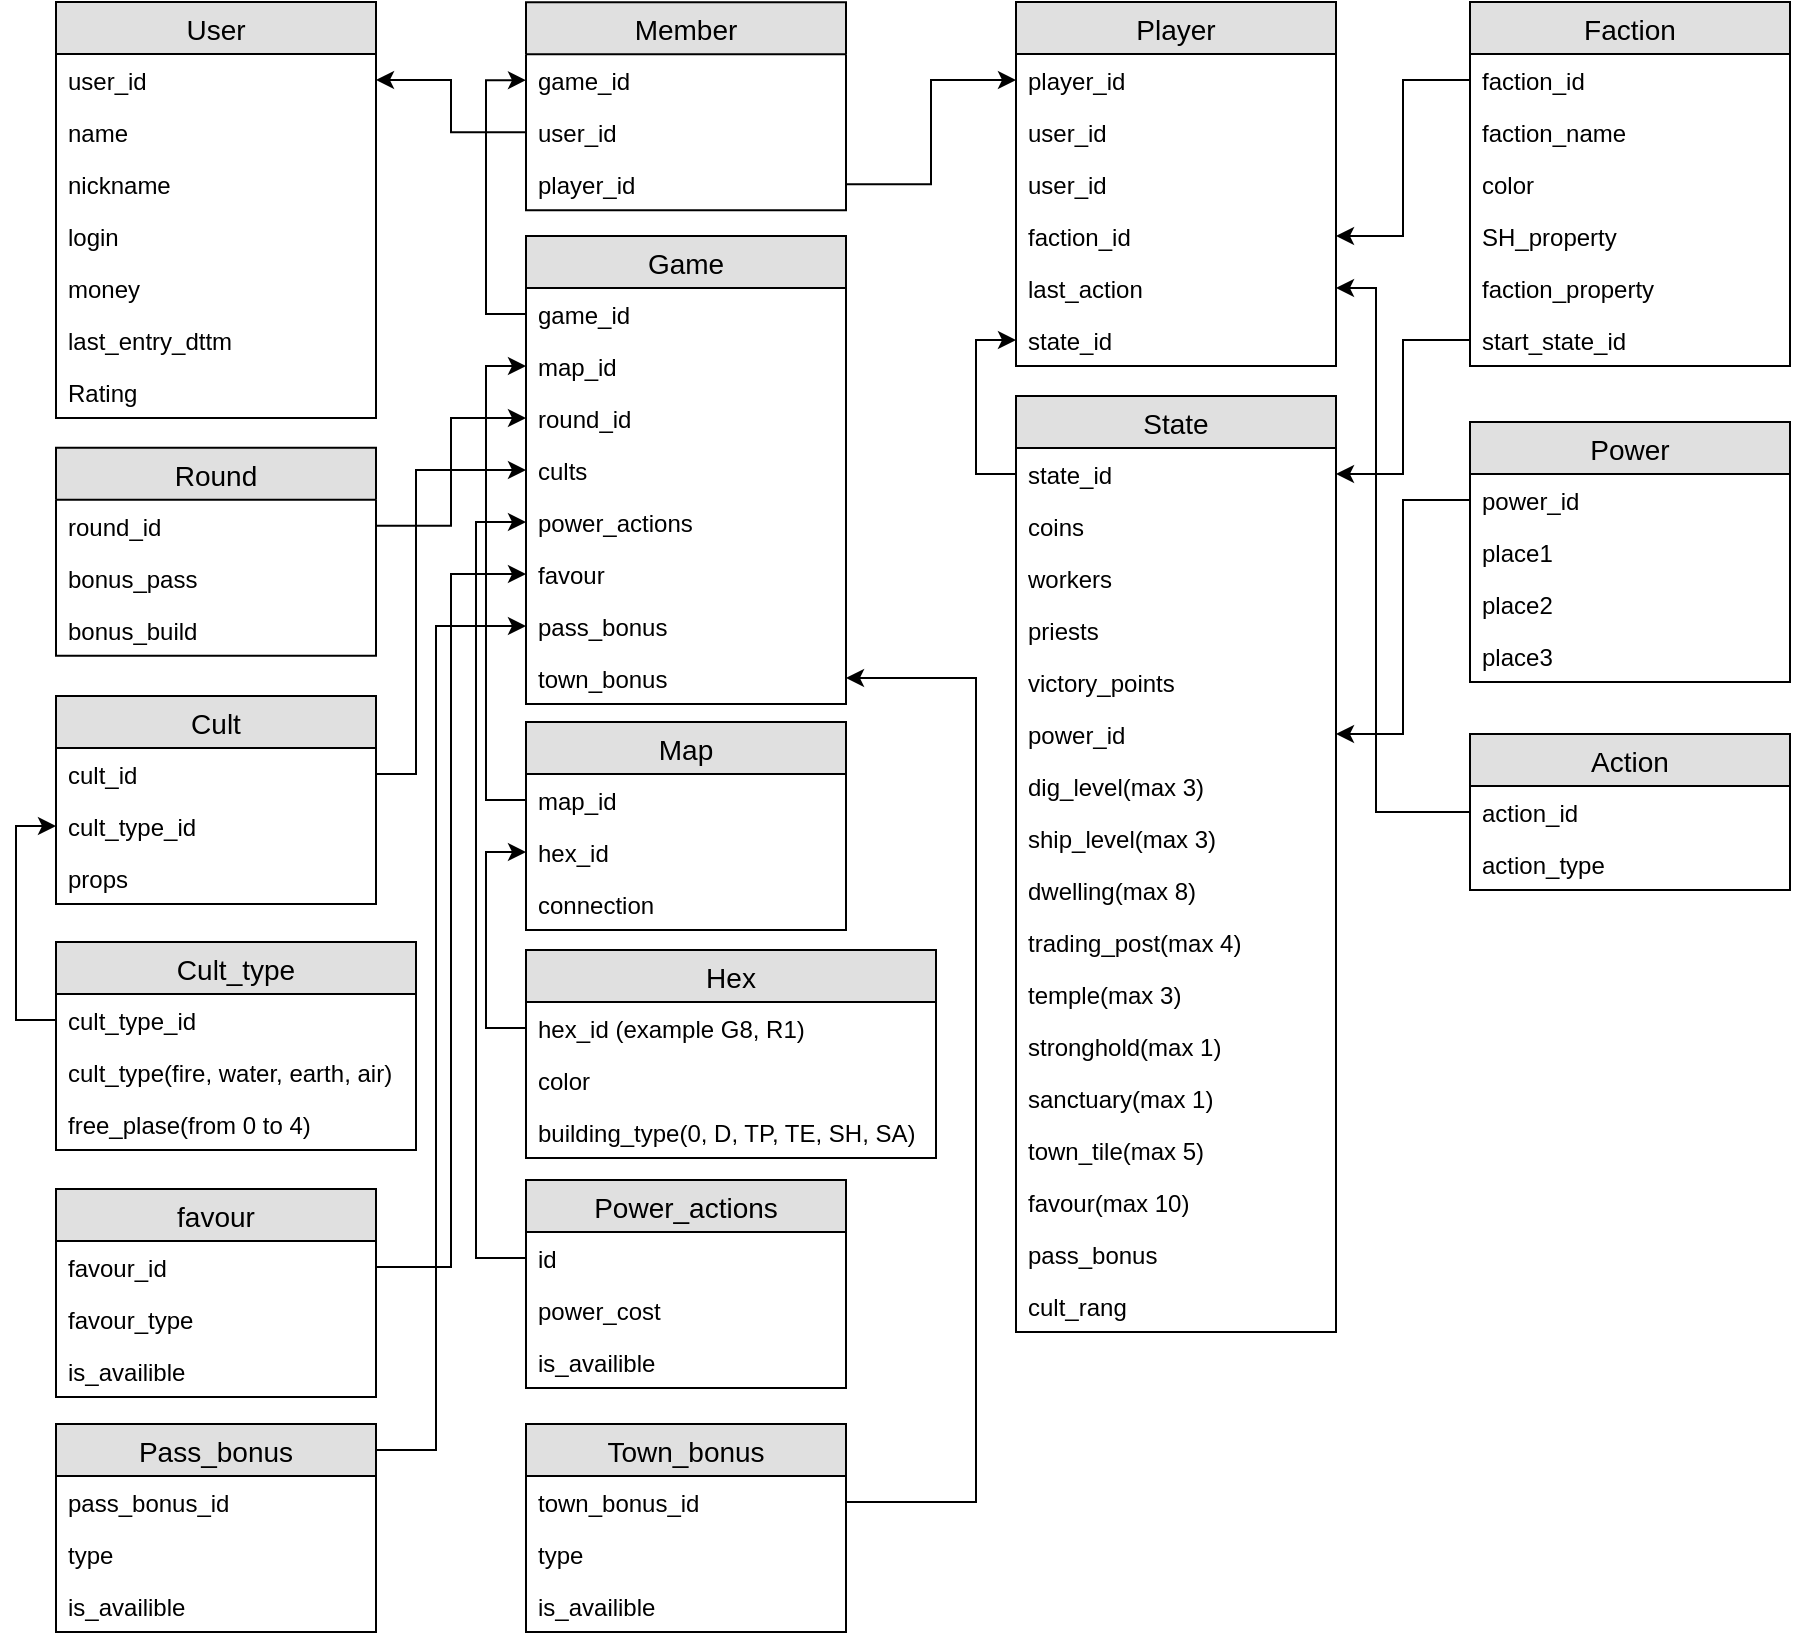 <mxfile version="10.4.9" type="google"><diagram id="BdYGTo32HcJid23XzdT5" name="Page-1"><mxGraphModel dx="1837" dy="1751" grid="1" gridSize="10" guides="1" tooltips="1" connect="1" arrows="1" fold="1" page="1" pageScale="1" pageWidth="827" pageHeight="1169" math="0" shadow="0"><root><mxCell id="0"/><mxCell id="1" parent="0"/><mxCell id="gGDoFCY9pYOaYaGUOBE8-13" value="Faction" style="swimlane;fontStyle=0;childLayout=stackLayout;horizontal=1;startSize=26;fillColor=#e0e0e0;horizontalStack=0;resizeParent=1;resizeParentMax=0;resizeLast=0;collapsible=1;marginBottom=0;swimlaneFillColor=#ffffff;align=center;fontSize=14;" vertex="1" parent="1"><mxGeometry x="667" y="-720" width="160" height="182" as="geometry"/></mxCell><mxCell id="gGDoFCY9pYOaYaGUOBE8-14" value="faction_id" style="text;strokeColor=none;fillColor=none;spacingLeft=4;spacingRight=4;overflow=hidden;rotatable=0;points=[[0,0.5],[1,0.5]];portConstraint=eastwest;fontSize=12;" vertex="1" parent="gGDoFCY9pYOaYaGUOBE8-13"><mxGeometry y="26" width="160" height="26" as="geometry"/></mxCell><mxCell id="gGDoFCY9pYOaYaGUOBE8-15" value="faction_name" style="text;strokeColor=none;fillColor=none;spacingLeft=4;spacingRight=4;overflow=hidden;rotatable=0;points=[[0,0.5],[1,0.5]];portConstraint=eastwest;fontSize=12;" vertex="1" parent="gGDoFCY9pYOaYaGUOBE8-13"><mxGeometry y="52" width="160" height="26" as="geometry"/></mxCell><mxCell id="gGDoFCY9pYOaYaGUOBE8-51" value="color" style="text;strokeColor=none;fillColor=none;spacingLeft=4;spacingRight=4;overflow=hidden;rotatable=0;points=[[0,0.5],[1,0.5]];portConstraint=eastwest;fontSize=12;" vertex="1" parent="gGDoFCY9pYOaYaGUOBE8-13"><mxGeometry y="78" width="160" height="26" as="geometry"/></mxCell><mxCell id="gGDoFCY9pYOaYaGUOBE8-143" value="SH_property" style="text;strokeColor=none;fillColor=none;spacingLeft=4;spacingRight=4;overflow=hidden;rotatable=0;points=[[0,0.5],[1,0.5]];portConstraint=eastwest;fontSize=12;" vertex="1" parent="gGDoFCY9pYOaYaGUOBE8-13"><mxGeometry y="104" width="160" height="26" as="geometry"/></mxCell><mxCell id="gGDoFCY9pYOaYaGUOBE8-144" value="faction_property" style="text;strokeColor=none;fillColor=none;spacingLeft=4;spacingRight=4;overflow=hidden;rotatable=0;points=[[0,0.5],[1,0.5]];portConstraint=eastwest;fontSize=12;" vertex="1" parent="gGDoFCY9pYOaYaGUOBE8-13"><mxGeometry y="130" width="160" height="26" as="geometry"/></mxCell><mxCell id="gGDoFCY9pYOaYaGUOBE8-183" value="start_state_id" style="text;strokeColor=none;fillColor=none;spacingLeft=4;spacingRight=4;overflow=hidden;rotatable=0;points=[[0,0.5],[1,0.5]];portConstraint=eastwest;fontSize=12;" vertex="1" parent="gGDoFCY9pYOaYaGUOBE8-13"><mxGeometry y="156" width="160" height="26" as="geometry"/></mxCell><mxCell id="gGDoFCY9pYOaYaGUOBE8-21" value="User" style="swimlane;fontStyle=0;childLayout=stackLayout;horizontal=1;startSize=26;fillColor=#e0e0e0;horizontalStack=0;resizeParent=1;resizeParentMax=0;resizeLast=0;collapsible=1;marginBottom=0;swimlaneFillColor=#ffffff;align=center;fontSize=14;" vertex="1" parent="1"><mxGeometry x="-40" y="-720" width="160" height="208" as="geometry"/></mxCell><mxCell id="gGDoFCY9pYOaYaGUOBE8-22" value="user_id" style="text;strokeColor=none;fillColor=none;spacingLeft=4;spacingRight=4;overflow=hidden;rotatable=0;points=[[0,0.5],[1,0.5]];portConstraint=eastwest;fontSize=12;" vertex="1" parent="gGDoFCY9pYOaYaGUOBE8-21"><mxGeometry y="26" width="160" height="26" as="geometry"/></mxCell><mxCell id="gGDoFCY9pYOaYaGUOBE8-23" value="name" style="text;strokeColor=none;fillColor=none;spacingLeft=4;spacingRight=4;overflow=hidden;rotatable=0;points=[[0,0.5],[1,0.5]];portConstraint=eastwest;fontSize=12;" vertex="1" parent="gGDoFCY9pYOaYaGUOBE8-21"><mxGeometry y="52" width="160" height="26" as="geometry"/></mxCell><mxCell id="gGDoFCY9pYOaYaGUOBE8-24" value="nickname" style="text;strokeColor=none;fillColor=none;spacingLeft=4;spacingRight=4;overflow=hidden;rotatable=0;points=[[0,0.5],[1,0.5]];portConstraint=eastwest;fontSize=12;" vertex="1" parent="gGDoFCY9pYOaYaGUOBE8-21"><mxGeometry y="78" width="160" height="26" as="geometry"/></mxCell><mxCell id="gGDoFCY9pYOaYaGUOBE8-34" value="login" style="text;strokeColor=none;fillColor=none;spacingLeft=4;spacingRight=4;overflow=hidden;rotatable=0;points=[[0,0.5],[1,0.5]];portConstraint=eastwest;fontSize=12;" vertex="1" parent="gGDoFCY9pYOaYaGUOBE8-21"><mxGeometry y="104" width="160" height="26" as="geometry"/></mxCell><mxCell id="gGDoFCY9pYOaYaGUOBE8-35" value="money" style="text;strokeColor=none;fillColor=none;spacingLeft=4;spacingRight=4;overflow=hidden;rotatable=0;points=[[0,0.5],[1,0.5]];portConstraint=eastwest;fontSize=12;" vertex="1" parent="gGDoFCY9pYOaYaGUOBE8-21"><mxGeometry y="130" width="160" height="26" as="geometry"/></mxCell><mxCell id="gGDoFCY9pYOaYaGUOBE8-36" value="last_entry_dttm" style="text;strokeColor=none;fillColor=none;spacingLeft=4;spacingRight=4;overflow=hidden;rotatable=0;points=[[0,0.5],[1,0.5]];portConstraint=eastwest;fontSize=12;" vertex="1" parent="gGDoFCY9pYOaYaGUOBE8-21"><mxGeometry y="156" width="160" height="26" as="geometry"/></mxCell><mxCell id="gGDoFCY9pYOaYaGUOBE8-38" value="Rating" style="text;strokeColor=none;fillColor=none;spacingLeft=4;spacingRight=4;overflow=hidden;rotatable=0;points=[[0,0.5],[1,0.5]];portConstraint=eastwest;fontSize=12;" vertex="1" parent="gGDoFCY9pYOaYaGUOBE8-21"><mxGeometry y="182" width="160" height="26" as="geometry"/></mxCell><mxCell id="gGDoFCY9pYOaYaGUOBE8-40" value="Player" style="swimlane;fontStyle=0;childLayout=stackLayout;horizontal=1;startSize=26;fillColor=#e0e0e0;horizontalStack=0;resizeParent=1;resizeParentMax=0;resizeLast=0;collapsible=1;marginBottom=0;swimlaneFillColor=#ffffff;align=center;fontSize=14;" vertex="1" parent="1"><mxGeometry x="440" y="-720" width="160" height="182" as="geometry"/></mxCell><mxCell id="gGDoFCY9pYOaYaGUOBE8-41" value="player_id" style="text;strokeColor=none;fillColor=none;spacingLeft=4;spacingRight=4;overflow=hidden;rotatable=0;points=[[0,0.5],[1,0.5]];portConstraint=eastwest;fontSize=12;" vertex="1" parent="gGDoFCY9pYOaYaGUOBE8-40"><mxGeometry y="26" width="160" height="26" as="geometry"/></mxCell><mxCell id="gGDoFCY9pYOaYaGUOBE8-181" value="user_id" style="text;strokeColor=none;fillColor=none;spacingLeft=4;spacingRight=4;overflow=hidden;rotatable=0;points=[[0,0.5],[1,0.5]];portConstraint=eastwest;fontSize=12;" vertex="1" parent="gGDoFCY9pYOaYaGUOBE8-40"><mxGeometry y="52" width="160" height="26" as="geometry"/></mxCell><mxCell id="gGDoFCY9pYOaYaGUOBE8-43" value="user_id" style="text;strokeColor=none;fillColor=none;spacingLeft=4;spacingRight=4;overflow=hidden;rotatable=0;points=[[0,0.5],[1,0.5]];portConstraint=eastwest;fontSize=12;" vertex="1" parent="gGDoFCY9pYOaYaGUOBE8-40"><mxGeometry y="78" width="160" height="26" as="geometry"/></mxCell><mxCell id="gGDoFCY9pYOaYaGUOBE8-83" value="faction_id" style="text;strokeColor=none;fillColor=none;spacingLeft=4;spacingRight=4;overflow=hidden;rotatable=0;points=[[0,0.5],[1,0.5]];portConstraint=eastwest;fontSize=12;" vertex="1" parent="gGDoFCY9pYOaYaGUOBE8-40"><mxGeometry y="104" width="160" height="26" as="geometry"/></mxCell><mxCell id="gGDoFCY9pYOaYaGUOBE8-120" value="last_action" style="text;strokeColor=none;fillColor=none;spacingLeft=4;spacingRight=4;overflow=hidden;rotatable=0;points=[[0,0.5],[1,0.5]];portConstraint=eastwest;fontSize=12;" vertex="1" parent="gGDoFCY9pYOaYaGUOBE8-40"><mxGeometry y="130" width="160" height="26" as="geometry"/></mxCell><mxCell id="gGDoFCY9pYOaYaGUOBE8-121" value="state_id" style="text;strokeColor=none;fillColor=none;spacingLeft=4;spacingRight=4;overflow=hidden;rotatable=0;points=[[0,0.5],[1,0.5]];portConstraint=eastwest;fontSize=12;" vertex="1" parent="gGDoFCY9pYOaYaGUOBE8-40"><mxGeometry y="156" width="160" height="26" as="geometry"/></mxCell><mxCell id="gGDoFCY9pYOaYaGUOBE8-61" value="State" style="swimlane;fontStyle=0;childLayout=stackLayout;horizontal=1;startSize=26;fillColor=#e0e0e0;horizontalStack=0;resizeParent=1;resizeParentMax=0;resizeLast=0;collapsible=1;marginBottom=0;swimlaneFillColor=#ffffff;align=center;fontSize=14;" vertex="1" parent="1"><mxGeometry x="440" y="-523" width="160" height="468" as="geometry"/></mxCell><mxCell id="gGDoFCY9pYOaYaGUOBE8-62" value="state_id" style="text;strokeColor=none;fillColor=none;spacingLeft=4;spacingRight=4;overflow=hidden;rotatable=0;points=[[0,0.5],[1,0.5]];portConstraint=eastwest;fontSize=12;" vertex="1" parent="gGDoFCY9pYOaYaGUOBE8-61"><mxGeometry y="26" width="160" height="26" as="geometry"/></mxCell><mxCell id="gGDoFCY9pYOaYaGUOBE8-63" value="coins" style="text;strokeColor=none;fillColor=none;spacingLeft=4;spacingRight=4;overflow=hidden;rotatable=0;points=[[0,0.5],[1,0.5]];portConstraint=eastwest;fontSize=12;" vertex="1" parent="gGDoFCY9pYOaYaGUOBE8-61"><mxGeometry y="52" width="160" height="26" as="geometry"/></mxCell><mxCell id="gGDoFCY9pYOaYaGUOBE8-64" value="workers" style="text;strokeColor=none;fillColor=none;spacingLeft=4;spacingRight=4;overflow=hidden;rotatable=0;points=[[0,0.5],[1,0.5]];portConstraint=eastwest;fontSize=12;" vertex="1" parent="gGDoFCY9pYOaYaGUOBE8-61"><mxGeometry y="78" width="160" height="26" as="geometry"/></mxCell><mxCell id="gGDoFCY9pYOaYaGUOBE8-65" value="priests" style="text;strokeColor=none;fillColor=none;spacingLeft=4;spacingRight=4;overflow=hidden;rotatable=0;points=[[0,0.5],[1,0.5]];portConstraint=eastwest;fontSize=12;" vertex="1" parent="gGDoFCY9pYOaYaGUOBE8-61"><mxGeometry y="104" width="160" height="26" as="geometry"/></mxCell><mxCell id="gGDoFCY9pYOaYaGUOBE8-66" value="victory_points" style="text;strokeColor=none;fillColor=none;spacingLeft=4;spacingRight=4;overflow=hidden;rotatable=0;points=[[0,0.5],[1,0.5]];portConstraint=eastwest;fontSize=12;" vertex="1" parent="gGDoFCY9pYOaYaGUOBE8-61"><mxGeometry y="130" width="160" height="26" as="geometry"/></mxCell><mxCell id="gGDoFCY9pYOaYaGUOBE8-67" value="power_id" style="text;strokeColor=none;fillColor=none;spacingLeft=4;spacingRight=4;overflow=hidden;rotatable=0;points=[[0,0.5],[1,0.5]];portConstraint=eastwest;fontSize=12;" vertex="1" parent="gGDoFCY9pYOaYaGUOBE8-61"><mxGeometry y="156" width="160" height="26" as="geometry"/></mxCell><mxCell id="gGDoFCY9pYOaYaGUOBE8-68" value="dig_level(max 3)" style="text;strokeColor=none;fillColor=none;spacingLeft=4;spacingRight=4;overflow=hidden;rotatable=0;points=[[0,0.5],[1,0.5]];portConstraint=eastwest;fontSize=12;" vertex="1" parent="gGDoFCY9pYOaYaGUOBE8-61"><mxGeometry y="182" width="160" height="26" as="geometry"/></mxCell><mxCell id="gGDoFCY9pYOaYaGUOBE8-69" value="ship_level(max 3)" style="text;strokeColor=none;fillColor=none;spacingLeft=4;spacingRight=4;overflow=hidden;rotatable=0;points=[[0,0.5],[1,0.5]];portConstraint=eastwest;fontSize=12;" vertex="1" parent="gGDoFCY9pYOaYaGUOBE8-61"><mxGeometry y="208" width="160" height="26" as="geometry"/></mxCell><mxCell id="gGDoFCY9pYOaYaGUOBE8-70" value="dwelling(max 8)" style="text;strokeColor=none;fillColor=none;spacingLeft=4;spacingRight=4;overflow=hidden;rotatable=0;points=[[0,0.5],[1,0.5]];portConstraint=eastwest;fontSize=12;" vertex="1" parent="gGDoFCY9pYOaYaGUOBE8-61"><mxGeometry y="234" width="160" height="26" as="geometry"/></mxCell><mxCell id="gGDoFCY9pYOaYaGUOBE8-71" value="trading_post(max 4)" style="text;strokeColor=none;fillColor=none;spacingLeft=4;spacingRight=4;overflow=hidden;rotatable=0;points=[[0,0.5],[1,0.5]];portConstraint=eastwest;fontSize=12;" vertex="1" parent="gGDoFCY9pYOaYaGUOBE8-61"><mxGeometry y="260" width="160" height="26" as="geometry"/></mxCell><mxCell id="gGDoFCY9pYOaYaGUOBE8-72" value="temple(max 3)" style="text;strokeColor=none;fillColor=none;spacingLeft=4;spacingRight=4;overflow=hidden;rotatable=0;points=[[0,0.5],[1,0.5]];portConstraint=eastwest;fontSize=12;" vertex="1" parent="gGDoFCY9pYOaYaGUOBE8-61"><mxGeometry y="286" width="160" height="26" as="geometry"/></mxCell><mxCell id="gGDoFCY9pYOaYaGUOBE8-73" value="stronghold(max 1)" style="text;strokeColor=none;fillColor=none;spacingLeft=4;spacingRight=4;overflow=hidden;rotatable=0;points=[[0,0.5],[1,0.5]];portConstraint=eastwest;fontSize=12;" vertex="1" parent="gGDoFCY9pYOaYaGUOBE8-61"><mxGeometry y="312" width="160" height="26" as="geometry"/></mxCell><mxCell id="gGDoFCY9pYOaYaGUOBE8-74" value="sanctuary(max 1)" style="text;strokeColor=none;fillColor=none;spacingLeft=4;spacingRight=4;overflow=hidden;rotatable=0;points=[[0,0.5],[1,0.5]];portConstraint=eastwest;fontSize=12;" vertex="1" parent="gGDoFCY9pYOaYaGUOBE8-61"><mxGeometry y="338" width="160" height="26" as="geometry"/></mxCell><mxCell id="gGDoFCY9pYOaYaGUOBE8-75" value="town_tile(max 5)" style="text;strokeColor=none;fillColor=none;spacingLeft=4;spacingRight=4;overflow=hidden;rotatable=0;points=[[0,0.5],[1,0.5]];portConstraint=eastwest;fontSize=12;" vertex="1" parent="gGDoFCY9pYOaYaGUOBE8-61"><mxGeometry y="364" width="160" height="26" as="geometry"/></mxCell><mxCell id="gGDoFCY9pYOaYaGUOBE8-76" value="favour(max 10)" style="text;strokeColor=none;fillColor=none;spacingLeft=4;spacingRight=4;overflow=hidden;rotatable=0;points=[[0,0.5],[1,0.5]];portConstraint=eastwest;fontSize=12;" vertex="1" parent="gGDoFCY9pYOaYaGUOBE8-61"><mxGeometry y="390" width="160" height="26" as="geometry"/></mxCell><mxCell id="gGDoFCY9pYOaYaGUOBE8-158" value="pass_bonus" style="text;strokeColor=none;fillColor=none;spacingLeft=4;spacingRight=4;overflow=hidden;rotatable=0;points=[[0,0.5],[1,0.5]];portConstraint=eastwest;fontSize=12;" vertex="1" parent="gGDoFCY9pYOaYaGUOBE8-61"><mxGeometry y="416" width="160" height="26" as="geometry"/></mxCell><mxCell id="gGDoFCY9pYOaYaGUOBE8-192" value="cult_rang" style="text;strokeColor=none;fillColor=none;spacingLeft=4;spacingRight=4;overflow=hidden;rotatable=0;points=[[0,0.5],[1,0.5]];portConstraint=eastwest;fontSize=12;" vertex="1" parent="gGDoFCY9pYOaYaGUOBE8-61"><mxGeometry y="442" width="160" height="26" as="geometry"/></mxCell><mxCell id="gGDoFCY9pYOaYaGUOBE8-77" value="Map" style="swimlane;fontStyle=0;childLayout=stackLayout;horizontal=1;startSize=26;fillColor=#e0e0e0;horizontalStack=0;resizeParent=1;resizeParentMax=0;resizeLast=0;collapsible=1;marginBottom=0;swimlaneFillColor=#ffffff;align=center;fontSize=14;" vertex="1" parent="1"><mxGeometry x="195" y="-360" width="160" height="104" as="geometry"><mxRectangle x="195" y="-360.5" width="60" height="26" as="alternateBounds"/></mxGeometry></mxCell><mxCell id="gGDoFCY9pYOaYaGUOBE8-78" value="map_id" style="text;strokeColor=none;fillColor=none;spacingLeft=4;spacingRight=4;overflow=hidden;rotatable=0;points=[[0,0.5],[1,0.5]];portConstraint=eastwest;fontSize=12;" vertex="1" parent="gGDoFCY9pYOaYaGUOBE8-77"><mxGeometry y="26" width="160" height="26" as="geometry"/></mxCell><mxCell id="gGDoFCY9pYOaYaGUOBE8-79" value="hex_id" style="text;strokeColor=none;fillColor=none;spacingLeft=4;spacingRight=4;overflow=hidden;rotatable=0;points=[[0,0.5],[1,0.5]];portConstraint=eastwest;fontSize=12;" vertex="1" parent="gGDoFCY9pYOaYaGUOBE8-77"><mxGeometry y="52" width="160" height="26" as="geometry"/></mxCell><mxCell id="gGDoFCY9pYOaYaGUOBE8-127" value="connection" style="text;strokeColor=none;fillColor=none;spacingLeft=4;spacingRight=4;overflow=hidden;rotatable=0;points=[[0,0.5],[1,0.5]];portConstraint=eastwest;fontSize=12;" vertex="1" parent="gGDoFCY9pYOaYaGUOBE8-77"><mxGeometry y="78" width="160" height="26" as="geometry"/></mxCell><mxCell id="gGDoFCY9pYOaYaGUOBE8-99" style="edgeStyle=orthogonalEdgeStyle;rounded=0;orthogonalLoop=1;jettySize=auto;html=1;exitX=0;exitY=0.5;exitDx=0;exitDy=0;entryX=0;entryY=0.5;entryDx=0;entryDy=0;" edge="1" parent="1" source="gGDoFCY9pYOaYaGUOBE8-89" target="gGDoFCY9pYOaYaGUOBE8-79"><mxGeometry relative="1" as="geometry"/></mxCell><mxCell id="gGDoFCY9pYOaYaGUOBE8-124" style="edgeStyle=orthogonalEdgeStyle;rounded=0;orthogonalLoop=1;jettySize=auto;html=1;exitX=0;exitY=0.5;exitDx=0;exitDy=0;entryX=1;entryY=0.5;entryDx=0;entryDy=0;" edge="1" parent="1" source="gGDoFCY9pYOaYaGUOBE8-14" target="gGDoFCY9pYOaYaGUOBE8-83"><mxGeometry relative="1" as="geometry"/></mxCell><mxCell id="gGDoFCY9pYOaYaGUOBE8-125" style="edgeStyle=orthogonalEdgeStyle;rounded=0;orthogonalLoop=1;jettySize=auto;html=1;exitX=0;exitY=0.5;exitDx=0;exitDy=0;entryX=1;entryY=0.5;entryDx=0;entryDy=0;" edge="1" parent="1" source="gGDoFCY9pYOaYaGUOBE8-85" target="gGDoFCY9pYOaYaGUOBE8-120"><mxGeometry relative="1" as="geometry"><Array as="points"><mxPoint x="620" y="-315"/><mxPoint x="620" y="-577"/></Array></mxGeometry></mxCell><mxCell id="gGDoFCY9pYOaYaGUOBE8-129" value="Cult" style="swimlane;fontStyle=0;childLayout=stackLayout;horizontal=1;startSize=26;fillColor=#e0e0e0;horizontalStack=0;resizeParent=1;resizeParentMax=0;resizeLast=0;collapsible=1;marginBottom=0;swimlaneFillColor=#ffffff;align=center;fontSize=14;" vertex="1" parent="1"><mxGeometry x="-40" y="-373" width="160" height="104" as="geometry"/></mxCell><mxCell id="gGDoFCY9pYOaYaGUOBE8-130" value="cult_id" style="text;strokeColor=none;fillColor=none;spacingLeft=4;spacingRight=4;overflow=hidden;rotatable=0;points=[[0,0.5],[1,0.5]];portConstraint=eastwest;fontSize=12;" vertex="1" parent="gGDoFCY9pYOaYaGUOBE8-129"><mxGeometry y="26" width="160" height="26" as="geometry"/></mxCell><mxCell id="gGDoFCY9pYOaYaGUOBE8-131" value="cult_type_id" style="text;strokeColor=none;fillColor=none;spacingLeft=4;spacingRight=4;overflow=hidden;rotatable=0;points=[[0,0.5],[1,0.5]];portConstraint=eastwest;fontSize=12;" vertex="1" parent="gGDoFCY9pYOaYaGUOBE8-129"><mxGeometry y="52" width="160" height="26" as="geometry"/></mxCell><mxCell id="gGDoFCY9pYOaYaGUOBE8-132" value="props" style="text;strokeColor=none;fillColor=none;spacingLeft=4;spacingRight=4;overflow=hidden;rotatable=0;points=[[0,0.5],[1,0.5]];portConstraint=eastwest;fontSize=12;" vertex="1" parent="gGDoFCY9pYOaYaGUOBE8-129"><mxGeometry y="78" width="160" height="26" as="geometry"/></mxCell><mxCell id="gGDoFCY9pYOaYaGUOBE8-134" value="Round" style="swimlane;fontStyle=0;childLayout=stackLayout;horizontal=1;startSize=26;fillColor=#e0e0e0;horizontalStack=0;resizeParent=1;resizeParentMax=0;resizeLast=0;collapsible=1;marginBottom=0;swimlaneFillColor=#ffffff;align=center;fontSize=14;" vertex="1" parent="1"><mxGeometry x="-40" y="-497.1" width="160" height="104" as="geometry"/></mxCell><mxCell id="gGDoFCY9pYOaYaGUOBE8-135" value="round_id" style="text;strokeColor=none;fillColor=none;spacingLeft=4;spacingRight=4;overflow=hidden;rotatable=0;points=[[0,0.5],[1,0.5]];portConstraint=eastwest;fontSize=12;" vertex="1" parent="gGDoFCY9pYOaYaGUOBE8-134"><mxGeometry y="26" width="160" height="26" as="geometry"/></mxCell><mxCell id="gGDoFCY9pYOaYaGUOBE8-136" value="bonus_pass" style="text;strokeColor=none;fillColor=none;spacingLeft=4;spacingRight=4;overflow=hidden;rotatable=0;points=[[0,0.5],[1,0.5]];portConstraint=eastwest;fontSize=12;" vertex="1" parent="gGDoFCY9pYOaYaGUOBE8-134"><mxGeometry y="52" width="160" height="26" as="geometry"/></mxCell><mxCell id="gGDoFCY9pYOaYaGUOBE8-137" value="bonus_build" style="text;strokeColor=none;fillColor=none;spacingLeft=4;spacingRight=4;overflow=hidden;rotatable=0;points=[[0,0.5],[1,0.5]];portConstraint=eastwest;fontSize=12;" vertex="1" parent="gGDoFCY9pYOaYaGUOBE8-134"><mxGeometry y="78" width="160" height="26" as="geometry"/></mxCell><mxCell id="gGDoFCY9pYOaYaGUOBE8-149" value="Cult_type" style="swimlane;fontStyle=0;childLayout=stackLayout;horizontal=1;startSize=26;fillColor=#e0e0e0;horizontalStack=0;resizeParent=1;resizeParentMax=0;resizeLast=0;collapsible=1;marginBottom=0;swimlaneFillColor=#ffffff;align=center;fontSize=14;" vertex="1" parent="1"><mxGeometry x="-40" y="-250" width="180" height="104" as="geometry"/></mxCell><mxCell id="gGDoFCY9pYOaYaGUOBE8-150" value="cult_type_id" style="text;strokeColor=none;fillColor=none;spacingLeft=4;spacingRight=4;overflow=hidden;rotatable=0;points=[[0,0.5],[1,0.5]];portConstraint=eastwest;fontSize=12;" vertex="1" parent="gGDoFCY9pYOaYaGUOBE8-149"><mxGeometry y="26" width="180" height="26" as="geometry"/></mxCell><mxCell id="gGDoFCY9pYOaYaGUOBE8-211" value="cult_type(fire, water, earth, air)" style="text;strokeColor=none;fillColor=none;spacingLeft=4;spacingRight=4;overflow=hidden;rotatable=0;points=[[0,0.5],[1,0.5]];portConstraint=eastwest;fontSize=12;" vertex="1" parent="gGDoFCY9pYOaYaGUOBE8-149"><mxGeometry y="52" width="180" height="26" as="geometry"/></mxCell><mxCell id="gGDoFCY9pYOaYaGUOBE8-234" value="free_plase(from 0 to 4)" style="text;strokeColor=none;fillColor=none;spacingLeft=4;spacingRight=4;overflow=hidden;rotatable=0;points=[[0,0.5],[1,0.5]];portConstraint=eastwest;fontSize=12;" vertex="1" parent="gGDoFCY9pYOaYaGUOBE8-149"><mxGeometry y="78" width="180" height="26" as="geometry"/></mxCell><mxCell id="gGDoFCY9pYOaYaGUOBE8-25" value="Game" style="swimlane;fontStyle=0;childLayout=stackLayout;horizontal=1;startSize=26;fillColor=#e0e0e0;horizontalStack=0;resizeParent=1;resizeParentMax=0;resizeLast=0;collapsible=1;marginBottom=0;swimlaneFillColor=#ffffff;align=center;fontSize=14;" vertex="1" parent="1"><mxGeometry x="195" y="-603" width="160" height="234" as="geometry"/></mxCell><mxCell id="gGDoFCY9pYOaYaGUOBE8-26" value="game_id" style="text;strokeColor=none;fillColor=none;spacingLeft=4;spacingRight=4;overflow=hidden;rotatable=0;points=[[0,0.5],[1,0.5]];portConstraint=eastwest;fontSize=12;" vertex="1" parent="gGDoFCY9pYOaYaGUOBE8-25"><mxGeometry y="26" width="160" height="26" as="geometry"/></mxCell><mxCell id="gGDoFCY9pYOaYaGUOBE8-199" value="map_id" style="text;strokeColor=none;fillColor=none;spacingLeft=4;spacingRight=4;overflow=hidden;rotatable=0;points=[[0,0.5],[1,0.5]];portConstraint=eastwest;fontSize=12;" vertex="1" parent="gGDoFCY9pYOaYaGUOBE8-25"><mxGeometry y="52" width="160" height="26" as="geometry"/></mxCell><mxCell id="gGDoFCY9pYOaYaGUOBE8-200" value="round_id" style="text;strokeColor=none;fillColor=none;spacingLeft=4;spacingRight=4;overflow=hidden;rotatable=0;points=[[0,0.5],[1,0.5]];portConstraint=eastwest;fontSize=12;" vertex="1" parent="gGDoFCY9pYOaYaGUOBE8-25"><mxGeometry y="78" width="160" height="26" as="geometry"/></mxCell><mxCell id="gGDoFCY9pYOaYaGUOBE8-202" value="cults" style="text;strokeColor=none;fillColor=none;spacingLeft=4;spacingRight=4;overflow=hidden;rotatable=0;points=[[0,0.5],[1,0.5]];portConstraint=eastwest;fontSize=12;" vertex="1" parent="gGDoFCY9pYOaYaGUOBE8-25"><mxGeometry y="104" width="160" height="26" as="geometry"/></mxCell><mxCell id="gGDoFCY9pYOaYaGUOBE8-203" value="power_actions" style="text;strokeColor=none;fillColor=none;spacingLeft=4;spacingRight=4;overflow=hidden;rotatable=0;points=[[0,0.5],[1,0.5]];portConstraint=eastwest;fontSize=12;" vertex="1" parent="gGDoFCY9pYOaYaGUOBE8-25"><mxGeometry y="130" width="160" height="26" as="geometry"/></mxCell><mxCell id="gGDoFCY9pYOaYaGUOBE8-204" value="favour" style="text;strokeColor=none;fillColor=none;spacingLeft=4;spacingRight=4;overflow=hidden;rotatable=0;points=[[0,0.5],[1,0.5]];portConstraint=eastwest;fontSize=12;" vertex="1" parent="gGDoFCY9pYOaYaGUOBE8-25"><mxGeometry y="156" width="160" height="26" as="geometry"/></mxCell><mxCell id="gGDoFCY9pYOaYaGUOBE8-226" value="pass_bonus" style="text;strokeColor=none;fillColor=none;spacingLeft=4;spacingRight=4;overflow=hidden;rotatable=0;points=[[0,0.5],[1,0.5]];portConstraint=eastwest;fontSize=12;" vertex="1" parent="gGDoFCY9pYOaYaGUOBE8-25"><mxGeometry y="182" width="160" height="26" as="geometry"/></mxCell><mxCell id="gGDoFCY9pYOaYaGUOBE8-228" value="town_bonus" style="text;strokeColor=none;fillColor=none;spacingLeft=4;spacingRight=4;overflow=hidden;rotatable=0;points=[[0,0.5],[1,0.5]];portConstraint=eastwest;fontSize=12;" vertex="1" parent="gGDoFCY9pYOaYaGUOBE8-25"><mxGeometry y="208" width="160" height="26" as="geometry"/></mxCell><mxCell id="gGDoFCY9pYOaYaGUOBE8-88" value="Hex" style="swimlane;fontStyle=0;childLayout=stackLayout;horizontal=1;startSize=26;fillColor=#e0e0e0;horizontalStack=0;resizeParent=1;resizeParentMax=0;resizeLast=0;collapsible=1;marginBottom=0;swimlaneFillColor=#ffffff;align=center;fontSize=14;" vertex="1" parent="1"><mxGeometry x="195" y="-246" width="205" height="104" as="geometry"/></mxCell><mxCell id="gGDoFCY9pYOaYaGUOBE8-89" value="hex_id (example G8, R1)" style="text;strokeColor=none;fillColor=none;spacingLeft=4;spacingRight=4;overflow=hidden;rotatable=0;points=[[0,0.5],[1,0.5]];portConstraint=eastwest;fontSize=12;" vertex="1" parent="gGDoFCY9pYOaYaGUOBE8-88"><mxGeometry y="26" width="205" height="26" as="geometry"/></mxCell><mxCell id="gGDoFCY9pYOaYaGUOBE8-90" value="color" style="text;strokeColor=none;fillColor=none;spacingLeft=4;spacingRight=4;overflow=hidden;rotatable=0;points=[[0,0.5],[1,0.5]];portConstraint=eastwest;fontSize=12;" vertex="1" parent="gGDoFCY9pYOaYaGUOBE8-88"><mxGeometry y="52" width="205" height="26" as="geometry"/></mxCell><mxCell id="gGDoFCY9pYOaYaGUOBE8-92" value="building_type(0, D, TP, TE, SH, SA)" style="text;strokeColor=none;fillColor=none;spacingLeft=4;spacingRight=4;overflow=hidden;rotatable=0;points=[[0,0.5],[1,0.5]];portConstraint=eastwest;fontSize=12;" vertex="1" parent="gGDoFCY9pYOaYaGUOBE8-88"><mxGeometry y="78" width="205" height="26" as="geometry"/></mxCell><mxCell id="gGDoFCY9pYOaYaGUOBE8-166" style="edgeStyle=orthogonalEdgeStyle;rounded=0;orthogonalLoop=1;jettySize=auto;html=1;exitX=0;exitY=0.5;exitDx=0;exitDy=0;entryX=0;entryY=0.5;entryDx=0;entryDy=0;" edge="1" parent="1" source="gGDoFCY9pYOaYaGUOBE8-150" target="gGDoFCY9pYOaYaGUOBE8-131"><mxGeometry relative="1" as="geometry"/></mxCell><mxCell id="gGDoFCY9pYOaYaGUOBE8-84" value="Action" style="swimlane;fontStyle=0;childLayout=stackLayout;horizontal=1;startSize=26;fillColor=#e0e0e0;horizontalStack=0;resizeParent=1;resizeParentMax=0;resizeLast=0;collapsible=1;marginBottom=0;swimlaneFillColor=#ffffff;align=center;fontSize=14;" vertex="1" parent="1"><mxGeometry x="667" y="-354" width="160" height="78" as="geometry"/></mxCell><mxCell id="gGDoFCY9pYOaYaGUOBE8-85" value="action_id" style="text;strokeColor=none;fillColor=none;spacingLeft=4;spacingRight=4;overflow=hidden;rotatable=0;points=[[0,0.5],[1,0.5]];portConstraint=eastwest;fontSize=12;" vertex="1" parent="gGDoFCY9pYOaYaGUOBE8-84"><mxGeometry y="26" width="160" height="26" as="geometry"/></mxCell><mxCell id="gGDoFCY9pYOaYaGUOBE8-191" value="action_type" style="text;strokeColor=none;fillColor=none;spacingLeft=4;spacingRight=4;overflow=hidden;rotatable=0;points=[[0,0.5],[1,0.5]];portConstraint=eastwest;fontSize=12;" vertex="1" parent="gGDoFCY9pYOaYaGUOBE8-84"><mxGeometry y="52" width="160" height="26" as="geometry"/></mxCell><mxCell id="gGDoFCY9pYOaYaGUOBE8-170" style="edgeStyle=orthogonalEdgeStyle;rounded=0;orthogonalLoop=1;jettySize=auto;html=1;exitX=0;exitY=0.5;exitDx=0;exitDy=0;entryX=0;entryY=0.5;entryDx=0;entryDy=0;" edge="1" parent="1" source="gGDoFCY9pYOaYaGUOBE8-62" target="gGDoFCY9pYOaYaGUOBE8-121"><mxGeometry relative="1" as="geometry"/></mxCell><mxCell id="gGDoFCY9pYOaYaGUOBE8-171" value="Member" style="swimlane;fontStyle=0;childLayout=stackLayout;horizontal=1;startSize=26;fillColor=#e0e0e0;horizontalStack=0;resizeParent=1;resizeParentMax=0;resizeLast=0;collapsible=1;marginBottom=0;swimlaneFillColor=#ffffff;align=center;fontSize=14;" vertex="1" parent="1"><mxGeometry x="195" y="-719.9" width="160" height="104" as="geometry"/></mxCell><mxCell id="gGDoFCY9pYOaYaGUOBE8-172" value="game_id" style="text;strokeColor=none;fillColor=none;spacingLeft=4;spacingRight=4;overflow=hidden;rotatable=0;points=[[0,0.5],[1,0.5]];portConstraint=eastwest;fontSize=12;" vertex="1" parent="gGDoFCY9pYOaYaGUOBE8-171"><mxGeometry y="26" width="160" height="26" as="geometry"/></mxCell><mxCell id="gGDoFCY9pYOaYaGUOBE8-173" value="user_id" style="text;strokeColor=none;fillColor=none;spacingLeft=4;spacingRight=4;overflow=hidden;rotatable=0;points=[[0,0.5],[1,0.5]];portConstraint=eastwest;fontSize=12;" vertex="1" parent="gGDoFCY9pYOaYaGUOBE8-171"><mxGeometry y="52" width="160" height="26" as="geometry"/></mxCell><mxCell id="gGDoFCY9pYOaYaGUOBE8-193" value="player_id" style="text;strokeColor=none;fillColor=none;spacingLeft=4;spacingRight=4;overflow=hidden;rotatable=0;points=[[0,0.5],[1,0.5]];portConstraint=eastwest;fontSize=12;" vertex="1" parent="gGDoFCY9pYOaYaGUOBE8-171"><mxGeometry y="78" width="160" height="26" as="geometry"/></mxCell><mxCell id="gGDoFCY9pYOaYaGUOBE8-176" style="edgeStyle=orthogonalEdgeStyle;rounded=0;orthogonalLoop=1;jettySize=auto;html=1;exitX=0;exitY=0.5;exitDx=0;exitDy=0;" edge="1" parent="1" source="gGDoFCY9pYOaYaGUOBE8-173" target="gGDoFCY9pYOaYaGUOBE8-22"><mxGeometry relative="1" as="geometry"/></mxCell><mxCell id="gGDoFCY9pYOaYaGUOBE8-184" value="Power" style="swimlane;fontStyle=0;childLayout=stackLayout;horizontal=1;startSize=26;fillColor=#e0e0e0;horizontalStack=0;resizeParent=1;resizeParentMax=0;resizeLast=0;collapsible=1;marginBottom=0;swimlaneFillColor=#ffffff;align=center;fontSize=14;" vertex="1" parent="1"><mxGeometry x="667" y="-510" width="160" height="130" as="geometry"/></mxCell><mxCell id="gGDoFCY9pYOaYaGUOBE8-185" value="power_id" style="text;strokeColor=none;fillColor=none;spacingLeft=4;spacingRight=4;overflow=hidden;rotatable=0;points=[[0,0.5],[1,0.5]];portConstraint=eastwest;fontSize=12;" vertex="1" parent="gGDoFCY9pYOaYaGUOBE8-184"><mxGeometry y="26" width="160" height="26" as="geometry"/></mxCell><mxCell id="gGDoFCY9pYOaYaGUOBE8-186" value="place1" style="text;strokeColor=none;fillColor=none;spacingLeft=4;spacingRight=4;overflow=hidden;rotatable=0;points=[[0,0.5],[1,0.5]];portConstraint=eastwest;fontSize=12;" vertex="1" parent="gGDoFCY9pYOaYaGUOBE8-184"><mxGeometry y="52" width="160" height="26" as="geometry"/></mxCell><mxCell id="gGDoFCY9pYOaYaGUOBE8-187" value="place2" style="text;strokeColor=none;fillColor=none;spacingLeft=4;spacingRight=4;overflow=hidden;rotatable=0;points=[[0,0.5],[1,0.5]];portConstraint=eastwest;fontSize=12;" vertex="1" parent="gGDoFCY9pYOaYaGUOBE8-184"><mxGeometry y="78" width="160" height="26" as="geometry"/></mxCell><mxCell id="gGDoFCY9pYOaYaGUOBE8-188" value="place3" style="text;strokeColor=none;fillColor=none;spacingLeft=4;spacingRight=4;overflow=hidden;rotatable=0;points=[[0,0.5],[1,0.5]];portConstraint=eastwest;fontSize=12;" vertex="1" parent="gGDoFCY9pYOaYaGUOBE8-184"><mxGeometry y="104" width="160" height="26" as="geometry"/></mxCell><mxCell id="gGDoFCY9pYOaYaGUOBE8-189" style="edgeStyle=orthogonalEdgeStyle;rounded=0;orthogonalLoop=1;jettySize=auto;html=1;exitX=0;exitY=0.5;exitDx=0;exitDy=0;entryX=1;entryY=0.5;entryDx=0;entryDy=0;" edge="1" parent="1" source="gGDoFCY9pYOaYaGUOBE8-185" target="gGDoFCY9pYOaYaGUOBE8-67"><mxGeometry relative="1" as="geometry"/></mxCell><mxCell id="gGDoFCY9pYOaYaGUOBE8-197" style="edgeStyle=orthogonalEdgeStyle;rounded=0;orthogonalLoop=1;jettySize=auto;html=1;exitX=1;exitY=0.5;exitDx=0;exitDy=0;entryX=0;entryY=0.5;entryDx=0;entryDy=0;" edge="1" parent="1" source="gGDoFCY9pYOaYaGUOBE8-193" target="gGDoFCY9pYOaYaGUOBE8-41"><mxGeometry relative="1" as="geometry"/></mxCell><mxCell id="gGDoFCY9pYOaYaGUOBE8-198" style="edgeStyle=orthogonalEdgeStyle;rounded=0;orthogonalLoop=1;jettySize=auto;html=1;exitX=0;exitY=0.5;exitDx=0;exitDy=0;entryX=0;entryY=0.5;entryDx=0;entryDy=0;" edge="1" parent="1" source="gGDoFCY9pYOaYaGUOBE8-26" target="gGDoFCY9pYOaYaGUOBE8-172"><mxGeometry relative="1" as="geometry"/></mxCell><mxCell id="gGDoFCY9pYOaYaGUOBE8-205" style="edgeStyle=orthogonalEdgeStyle;rounded=0;orthogonalLoop=1;jettySize=auto;html=1;exitX=1;exitY=0.5;exitDx=0;exitDy=0;entryX=0;entryY=0.5;entryDx=0;entryDy=0;" edge="1" parent="1" source="gGDoFCY9pYOaYaGUOBE8-135" target="gGDoFCY9pYOaYaGUOBE8-200"><mxGeometry relative="1" as="geometry"/></mxCell><mxCell id="gGDoFCY9pYOaYaGUOBE8-207" style="edgeStyle=orthogonalEdgeStyle;rounded=0;orthogonalLoop=1;jettySize=auto;html=1;exitX=0;exitY=0.5;exitDx=0;exitDy=0;entryX=0;entryY=0.5;entryDx=0;entryDy=0;" edge="1" parent="1" source="gGDoFCY9pYOaYaGUOBE8-78" target="gGDoFCY9pYOaYaGUOBE8-199"><mxGeometry relative="1" as="geometry"/></mxCell><mxCell id="gGDoFCY9pYOaYaGUOBE8-209" style="edgeStyle=orthogonalEdgeStyle;rounded=0;orthogonalLoop=1;jettySize=auto;html=1;exitX=0;exitY=0.5;exitDx=0;exitDy=0;entryX=1;entryY=0.5;entryDx=0;entryDy=0;" edge="1" parent="1" source="gGDoFCY9pYOaYaGUOBE8-183" target="gGDoFCY9pYOaYaGUOBE8-62"><mxGeometry relative="1" as="geometry"/></mxCell><mxCell id="gGDoFCY9pYOaYaGUOBE8-214" value="Power_actions" style="swimlane;fontStyle=0;childLayout=stackLayout;horizontal=1;startSize=26;fillColor=#e0e0e0;horizontalStack=0;resizeParent=1;resizeParentMax=0;resizeLast=0;collapsible=1;marginBottom=0;swimlaneFillColor=#ffffff;align=center;fontSize=14;" vertex="1" parent="1"><mxGeometry x="195" y="-131" width="160" height="104" as="geometry"/></mxCell><mxCell id="gGDoFCY9pYOaYaGUOBE8-215" value="id" style="text;strokeColor=none;fillColor=none;spacingLeft=4;spacingRight=4;overflow=hidden;rotatable=0;points=[[0,0.5],[1,0.5]];portConstraint=eastwest;fontSize=12;" vertex="1" parent="gGDoFCY9pYOaYaGUOBE8-214"><mxGeometry y="26" width="160" height="26" as="geometry"/></mxCell><mxCell id="gGDoFCY9pYOaYaGUOBE8-216" value="power_cost" style="text;strokeColor=none;fillColor=none;spacingLeft=4;spacingRight=4;overflow=hidden;rotatable=0;points=[[0,0.5],[1,0.5]];portConstraint=eastwest;fontSize=12;" vertex="1" parent="gGDoFCY9pYOaYaGUOBE8-214"><mxGeometry y="52" width="160" height="26" as="geometry"/></mxCell><mxCell id="gGDoFCY9pYOaYaGUOBE8-237" value="is_availible" style="text;strokeColor=none;fillColor=none;spacingLeft=4;spacingRight=4;overflow=hidden;rotatable=0;points=[[0,0.5],[1,0.5]];portConstraint=eastwest;fontSize=12;" vertex="1" parent="gGDoFCY9pYOaYaGUOBE8-214"><mxGeometry y="78" width="160" height="26" as="geometry"/></mxCell><mxCell id="gGDoFCY9pYOaYaGUOBE8-218" value="favour" style="swimlane;fontStyle=0;childLayout=stackLayout;horizontal=1;startSize=26;fillColor=#e0e0e0;horizontalStack=0;resizeParent=1;resizeParentMax=0;resizeLast=0;collapsible=1;marginBottom=0;swimlaneFillColor=#ffffff;align=center;fontSize=14;" vertex="1" parent="1"><mxGeometry x="-40" y="-126.5" width="160" height="104" as="geometry"/></mxCell><mxCell id="gGDoFCY9pYOaYaGUOBE8-219" value="favour_id" style="text;strokeColor=none;fillColor=none;spacingLeft=4;spacingRight=4;overflow=hidden;rotatable=0;points=[[0,0.5],[1,0.5]];portConstraint=eastwest;fontSize=12;" vertex="1" parent="gGDoFCY9pYOaYaGUOBE8-218"><mxGeometry y="26" width="160" height="26" as="geometry"/></mxCell><mxCell id="gGDoFCY9pYOaYaGUOBE8-220" value="favour_type" style="text;strokeColor=none;fillColor=none;spacingLeft=4;spacingRight=4;overflow=hidden;rotatable=0;points=[[0,0.5],[1,0.5]];portConstraint=eastwest;fontSize=12;" vertex="1" parent="gGDoFCY9pYOaYaGUOBE8-218"><mxGeometry y="52" width="160" height="26" as="geometry"/></mxCell><mxCell id="gGDoFCY9pYOaYaGUOBE8-238" value="is_availible" style="text;strokeColor=none;fillColor=none;spacingLeft=4;spacingRight=4;overflow=hidden;rotatable=0;points=[[0,0.5],[1,0.5]];portConstraint=eastwest;fontSize=12;" vertex="1" parent="gGDoFCY9pYOaYaGUOBE8-218"><mxGeometry y="78" width="160" height="26" as="geometry"/></mxCell><mxCell id="gGDoFCY9pYOaYaGUOBE8-222" value="Pass_bonus" style="swimlane;fontStyle=0;childLayout=stackLayout;horizontal=1;startSize=26;fillColor=#e0e0e0;horizontalStack=0;resizeParent=1;resizeParentMax=0;resizeLast=0;collapsible=1;marginBottom=0;swimlaneFillColor=#ffffff;align=center;fontSize=14;" vertex="1" parent="1"><mxGeometry x="-40" y="-9" width="160" height="104" as="geometry"/></mxCell><mxCell id="gGDoFCY9pYOaYaGUOBE8-223" value="pass_bonus_id" style="text;strokeColor=none;fillColor=none;spacingLeft=4;spacingRight=4;overflow=hidden;rotatable=0;points=[[0,0.5],[1,0.5]];portConstraint=eastwest;fontSize=12;" vertex="1" parent="gGDoFCY9pYOaYaGUOBE8-222"><mxGeometry y="26" width="160" height="26" as="geometry"/></mxCell><mxCell id="gGDoFCY9pYOaYaGUOBE8-224" value="type" style="text;strokeColor=none;fillColor=none;spacingLeft=4;spacingRight=4;overflow=hidden;rotatable=0;points=[[0,0.5],[1,0.5]];portConstraint=eastwest;fontSize=12;" vertex="1" parent="gGDoFCY9pYOaYaGUOBE8-222"><mxGeometry y="52" width="160" height="26" as="geometry"/></mxCell><mxCell id="gGDoFCY9pYOaYaGUOBE8-225" value="is_availible" style="text;strokeColor=none;fillColor=none;spacingLeft=4;spacingRight=4;overflow=hidden;rotatable=0;points=[[0,0.5],[1,0.5]];portConstraint=eastwest;fontSize=12;" vertex="1" parent="gGDoFCY9pYOaYaGUOBE8-222"><mxGeometry y="78" width="160" height="26" as="geometry"/></mxCell><mxCell id="gGDoFCY9pYOaYaGUOBE8-231" style="edgeStyle=orthogonalEdgeStyle;rounded=0;orthogonalLoop=1;jettySize=auto;html=1;exitX=1;exitY=0.5;exitDx=0;exitDy=0;entryX=0;entryY=0.5;entryDx=0;entryDy=0;" edge="1" parent="1" source="gGDoFCY9pYOaYaGUOBE8-130" target="gGDoFCY9pYOaYaGUOBE8-202"><mxGeometry relative="1" as="geometry"><Array as="points"><mxPoint x="140" y="-334"/><mxPoint x="140" y="-486"/></Array></mxGeometry></mxCell><mxCell id="gGDoFCY9pYOaYaGUOBE8-232" style="edgeStyle=orthogonalEdgeStyle;rounded=0;orthogonalLoop=1;jettySize=auto;html=1;exitX=0;exitY=0.5;exitDx=0;exitDy=0;entryX=0;entryY=0.5;entryDx=0;entryDy=0;" edge="1" parent="1" source="gGDoFCY9pYOaYaGUOBE8-215" target="gGDoFCY9pYOaYaGUOBE8-203"><mxGeometry relative="1" as="geometry"><Array as="points"><mxPoint x="170" y="-92"/><mxPoint x="170" y="-460"/></Array></mxGeometry></mxCell><mxCell id="gGDoFCY9pYOaYaGUOBE8-235" style="edgeStyle=orthogonalEdgeStyle;rounded=0;orthogonalLoop=1;jettySize=auto;html=1;exitX=1;exitY=0.5;exitDx=0;exitDy=0;" edge="1" parent="1" source="gGDoFCY9pYOaYaGUOBE8-219" target="gGDoFCY9pYOaYaGUOBE8-204"><mxGeometry relative="1" as="geometry"/></mxCell><mxCell id="gGDoFCY9pYOaYaGUOBE8-236" style="edgeStyle=orthogonalEdgeStyle;rounded=0;orthogonalLoop=1;jettySize=auto;html=1;exitX=1;exitY=0.5;exitDx=0;exitDy=0;" edge="1" parent="1" source="gGDoFCY9pYOaYaGUOBE8-223" target="gGDoFCY9pYOaYaGUOBE8-226"><mxGeometry relative="1" as="geometry"><Array as="points"><mxPoint x="150" y="4"/><mxPoint x="150" y="-408"/></Array></mxGeometry></mxCell><mxCell id="gGDoFCY9pYOaYaGUOBE8-239" value="Town_bonus" style="swimlane;fontStyle=0;childLayout=stackLayout;horizontal=1;startSize=26;fillColor=#e0e0e0;horizontalStack=0;resizeParent=1;resizeParentMax=0;resizeLast=0;collapsible=1;marginBottom=0;swimlaneFillColor=#ffffff;align=center;fontSize=14;" vertex="1" parent="1"><mxGeometry x="195" y="-9" width="160" height="104" as="geometry"/></mxCell><mxCell id="gGDoFCY9pYOaYaGUOBE8-240" value="town_bonus_id" style="text;strokeColor=none;fillColor=none;spacingLeft=4;spacingRight=4;overflow=hidden;rotatable=0;points=[[0,0.5],[1,0.5]];portConstraint=eastwest;fontSize=12;" vertex="1" parent="gGDoFCY9pYOaYaGUOBE8-239"><mxGeometry y="26" width="160" height="26" as="geometry"/></mxCell><mxCell id="gGDoFCY9pYOaYaGUOBE8-241" value="type" style="text;strokeColor=none;fillColor=none;spacingLeft=4;spacingRight=4;overflow=hidden;rotatable=0;points=[[0,0.5],[1,0.5]];portConstraint=eastwest;fontSize=12;" vertex="1" parent="gGDoFCY9pYOaYaGUOBE8-239"><mxGeometry y="52" width="160" height="26" as="geometry"/></mxCell><mxCell id="gGDoFCY9pYOaYaGUOBE8-242" value="is_availible" style="text;strokeColor=none;fillColor=none;spacingLeft=4;spacingRight=4;overflow=hidden;rotatable=0;points=[[0,0.5],[1,0.5]];portConstraint=eastwest;fontSize=12;" vertex="1" parent="gGDoFCY9pYOaYaGUOBE8-239"><mxGeometry y="78" width="160" height="26" as="geometry"/></mxCell><mxCell id="gGDoFCY9pYOaYaGUOBE8-243" style="edgeStyle=orthogonalEdgeStyle;rounded=0;orthogonalLoop=1;jettySize=auto;html=1;exitX=1;exitY=0.5;exitDx=0;exitDy=0;entryX=1;entryY=0.5;entryDx=0;entryDy=0;" edge="1" parent="1" source="gGDoFCY9pYOaYaGUOBE8-240" target="gGDoFCY9pYOaYaGUOBE8-228"><mxGeometry relative="1" as="geometry"><Array as="points"><mxPoint x="420" y="30"/><mxPoint x="420" y="-382"/></Array></mxGeometry></mxCell></root></mxGraphModel></diagram></mxfile>